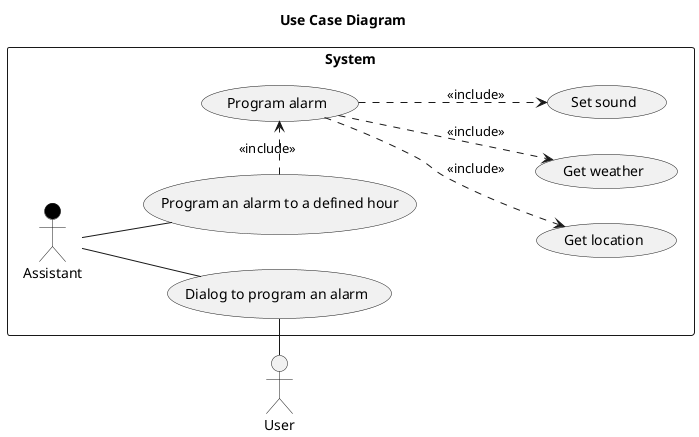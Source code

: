 @startuml

title Use Case Diagram 
left to right direction

actor :User: as user

rectangle System {
    actor :Assistant: as agent #black
    
    (Dialog to program an alarm) as usecase0
    (Program an alarm to a defined hour) as usecase1
    user -right- usecase0
    agent -- usecase1
    agent -- usecase0
    
    usecase1 .> (Program alarm) : <<include>>
    (Program alarm) .-> (Get location) : <<include>>
    (Program alarm) .-> (Get weather) : <<include>>
    (Program alarm) .-> (Set sound) : <<include>>
}
@enduml
